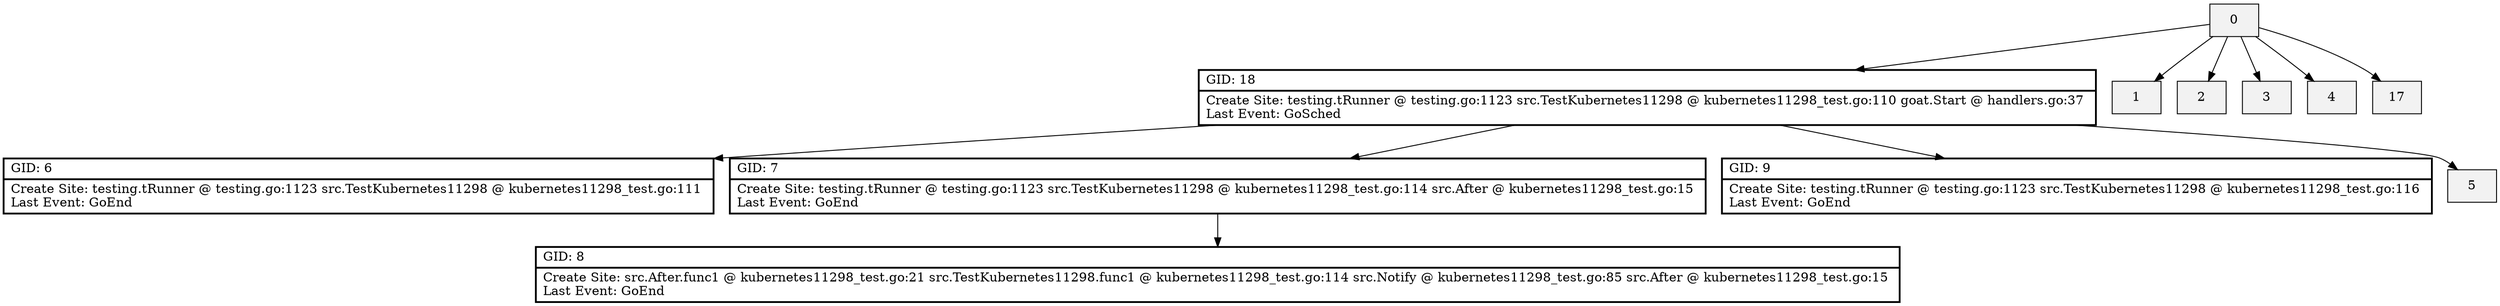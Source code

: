 digraph{
	node[shape=record,style=filled,fillcolor=gray95]

	18 [ label = "{ GID: 18\l | Create Site: testing.tRunner @ testing.go:1123 
src.TestKubernetes11298 @ kubernetes11298_test.go:110 
goat.Start @ handlers.go:37 
\lLast Event: GoSched\l }" style=bold]
	8 [ label = "{ GID: 8\l | Create Site: src.After.func1 @ kubernetes11298_test.go:21 
src.TestKubernetes11298.func1 @ kubernetes11298_test.go:114 
src.Notify @ kubernetes11298_test.go:85 
src.After @ kubernetes11298_test.go:15 
\lLast Event: GoEnd\l }" style=bold]
	6 [ label = "{ GID: 6\l | Create Site: testing.tRunner @ testing.go:1123 
src.TestKubernetes11298 @ kubernetes11298_test.go:111 
\lLast Event: GoEnd\l }" style=bold]
	7 [ label = "{ GID: 7\l | Create Site: testing.tRunner @ testing.go:1123 
src.TestKubernetes11298 @ kubernetes11298_test.go:114 
src.After @ kubernetes11298_test.go:15 
\lLast Event: GoEnd\l }" style=bold]
	9 [ label = "{ GID: 9\l | Create Site: testing.tRunner @ testing.go:1123 
src.TestKubernetes11298 @ kubernetes11298_test.go:116 
\lLast Event: GoEnd\l }" style=bold]
	

	0 -> 1
	0 -> 2
	0 -> 3
	0 -> 4
	0 -> 17
	0 -> 18
	18 -> 5
	18 -> 6
	18 -> 7
	7 -> 8
	18 -> 9
	}